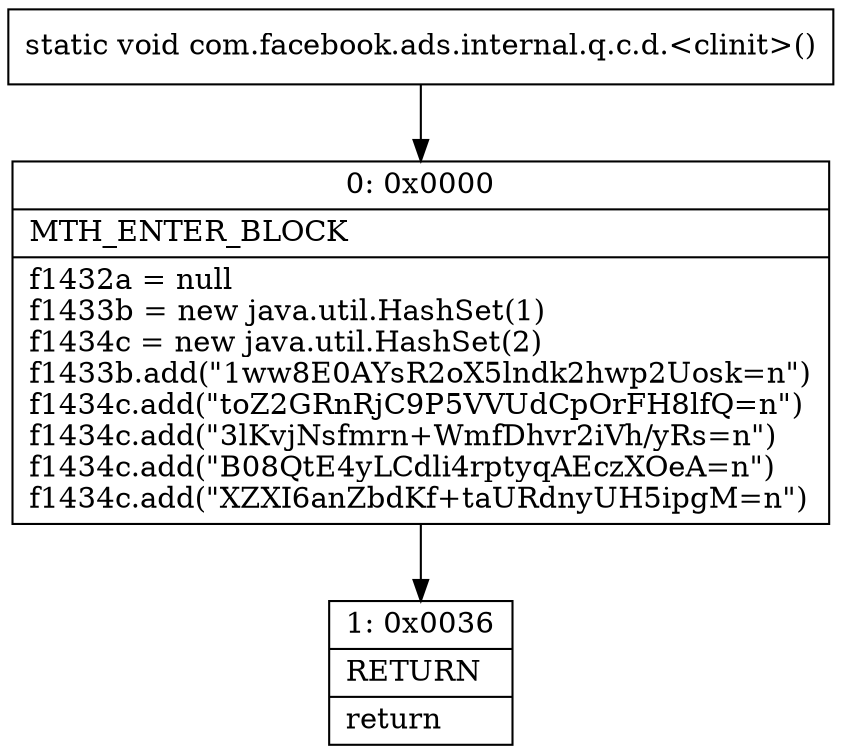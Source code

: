digraph "CFG forcom.facebook.ads.internal.q.c.d.\<clinit\>()V" {
Node_0 [shape=record,label="{0\:\ 0x0000|MTH_ENTER_BLOCK\l|f1432a = null\lf1433b = new java.util.HashSet(1)\lf1434c = new java.util.HashSet(2)\lf1433b.add(\"1ww8E0AYsR2oX5lndk2hwp2Uosk=n\")\lf1434c.add(\"toZ2GRnRjC9P5VVUdCpOrFH8lfQ=n\")\lf1434c.add(\"3lKvjNsfmrn+WmfDhvr2iVh\/yRs=n\")\lf1434c.add(\"B08QtE4yLCdli4rptyqAEczXOeA=n\")\lf1434c.add(\"XZXI6anZbdKf+taURdnyUH5ipgM=n\")\l}"];
Node_1 [shape=record,label="{1\:\ 0x0036|RETURN\l|return\l}"];
MethodNode[shape=record,label="{static void com.facebook.ads.internal.q.c.d.\<clinit\>() }"];
MethodNode -> Node_0;
Node_0 -> Node_1;
}

